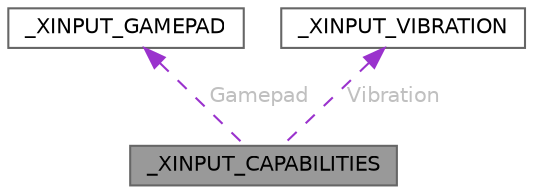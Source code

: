 digraph "_XINPUT_CAPABILITIES"
{
 // LATEX_PDF_SIZE
  bgcolor="transparent";
  edge [fontname=Helvetica,fontsize=10,labelfontname=Helvetica,labelfontsize=10];
  node [fontname=Helvetica,fontsize=10,shape=box,height=0.2,width=0.4];
  Node1 [id="Node000001",label="_XINPUT_CAPABILITIES",height=0.2,width=0.4,color="gray40", fillcolor="grey60", style="filled", fontcolor="black",tooltip=" "];
  Node2 -> Node1 [id="edge1_Node000001_Node000002",dir="back",color="darkorchid3",style="dashed",tooltip=" ",label=" Gamepad",fontcolor="grey" ];
  Node2 [id="Node000002",label="_XINPUT_GAMEPAD",height=0.2,width=0.4,color="gray40", fillcolor="white", style="filled",URL="$struct___x_i_n_p_u_t___g_a_m_e_p_a_d.html",tooltip=" "];
  Node3 -> Node1 [id="edge2_Node000001_Node000003",dir="back",color="darkorchid3",style="dashed",tooltip=" ",label=" Vibration",fontcolor="grey" ];
  Node3 [id="Node000003",label="_XINPUT_VIBRATION",height=0.2,width=0.4,color="gray40", fillcolor="white", style="filled",URL="$struct___x_i_n_p_u_t___v_i_b_r_a_t_i_o_n.html",tooltip=" "];
}
